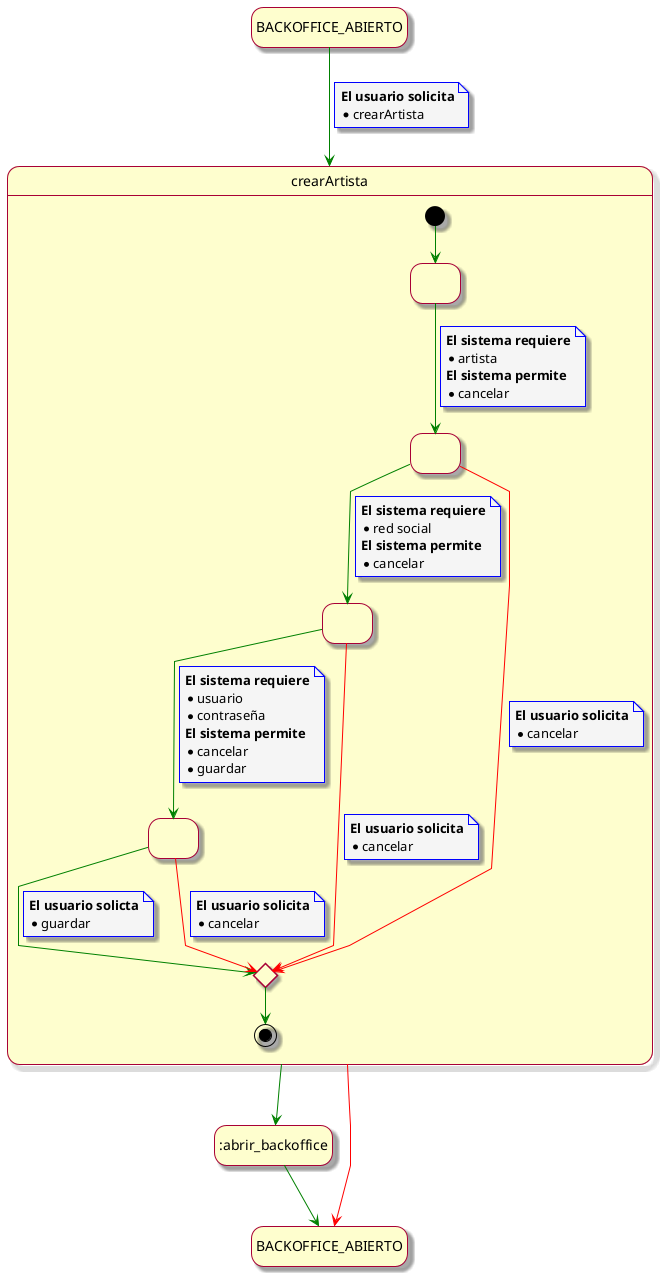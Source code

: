 @startuml tryhtr
skin rose 

skinparam {
    NoteBackgroundColor #whiteSmoke
    ArrowColor #green
    NoteBorderColor #blue
    linetype polyline
}

hide empty description

state initstate as "BACKOFFICE_ABIERTO"
state crearArtista
state openDashboard as ":abrir_backoffice"
state endstate as "BACKOFFICE_ABIERTO"

initstate --> crearArtista
note on link
<b>El usuario solicita</b>
* crearArtista
end note

state crearArtista {

    state 1 as " "
    state 2 as " "
    state 3 as " "
    state 4 as " "
    state condicional <<choice>>

    [*] --> 1

    1 --> 2
    note on link
    <b>El sistema requiere</b>
    * artista
    <b>El sistema permite</b>
    * cancelar
    end note

    2 --> 3
    note on link
    <b>El sistema requiere</b>
    * red social
    <b>El sistema permite</b>
    * cancelar
    end note

    3 --> 4
    note on link
    <b>El sistema requiere</b>
    * usuario
    * contraseña
    <b>El sistema permite</b>
    * cancelar
    * guardar
    end note

    4 --> condicional
    note on link
    <b>El usuario solicta</b>
    * guardar
    end note

    2 -[#red]-> condicional
    note on link
    <b>El usuario solicita</b>
    * cancelar
    end note

    3 -[#red]-> condicional
    note on link
    <b>El usuario solicita</b>
    * cancelar
    end note

    4 -[#red]-> condicional
    note on link
    <b>El usuario solicita</b>
    * cancelar
    end note

    

    condicional --> [*]
}

crearArtista  --> openDashboard
crearArtista -[#red]-> endstate

openDashboard --> endstate

@enduml

